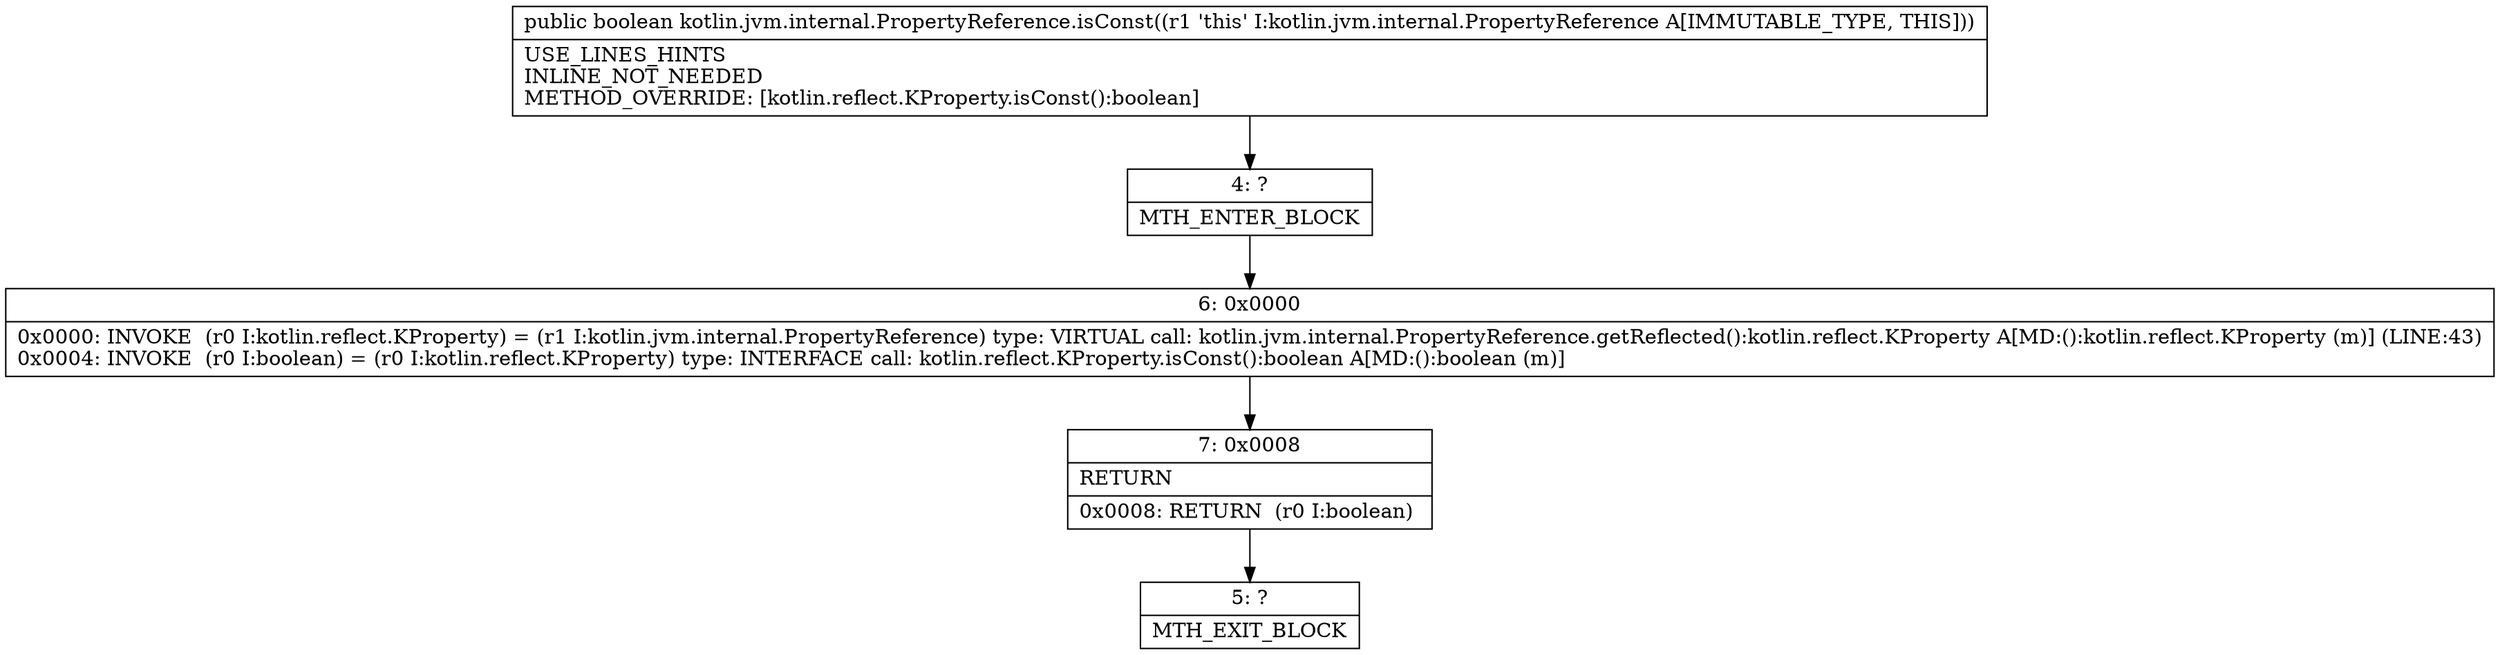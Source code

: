 digraph "CFG forkotlin.jvm.internal.PropertyReference.isConst()Z" {
Node_4 [shape=record,label="{4\:\ ?|MTH_ENTER_BLOCK\l}"];
Node_6 [shape=record,label="{6\:\ 0x0000|0x0000: INVOKE  (r0 I:kotlin.reflect.KProperty) = (r1 I:kotlin.jvm.internal.PropertyReference) type: VIRTUAL call: kotlin.jvm.internal.PropertyReference.getReflected():kotlin.reflect.KProperty A[MD:():kotlin.reflect.KProperty (m)] (LINE:43)\l0x0004: INVOKE  (r0 I:boolean) = (r0 I:kotlin.reflect.KProperty) type: INTERFACE call: kotlin.reflect.KProperty.isConst():boolean A[MD:():boolean (m)]\l}"];
Node_7 [shape=record,label="{7\:\ 0x0008|RETURN\l|0x0008: RETURN  (r0 I:boolean) \l}"];
Node_5 [shape=record,label="{5\:\ ?|MTH_EXIT_BLOCK\l}"];
MethodNode[shape=record,label="{public boolean kotlin.jvm.internal.PropertyReference.isConst((r1 'this' I:kotlin.jvm.internal.PropertyReference A[IMMUTABLE_TYPE, THIS]))  | USE_LINES_HINTS\lINLINE_NOT_NEEDED\lMETHOD_OVERRIDE: [kotlin.reflect.KProperty.isConst():boolean]\l}"];
MethodNode -> Node_4;Node_4 -> Node_6;
Node_6 -> Node_7;
Node_7 -> Node_5;
}


